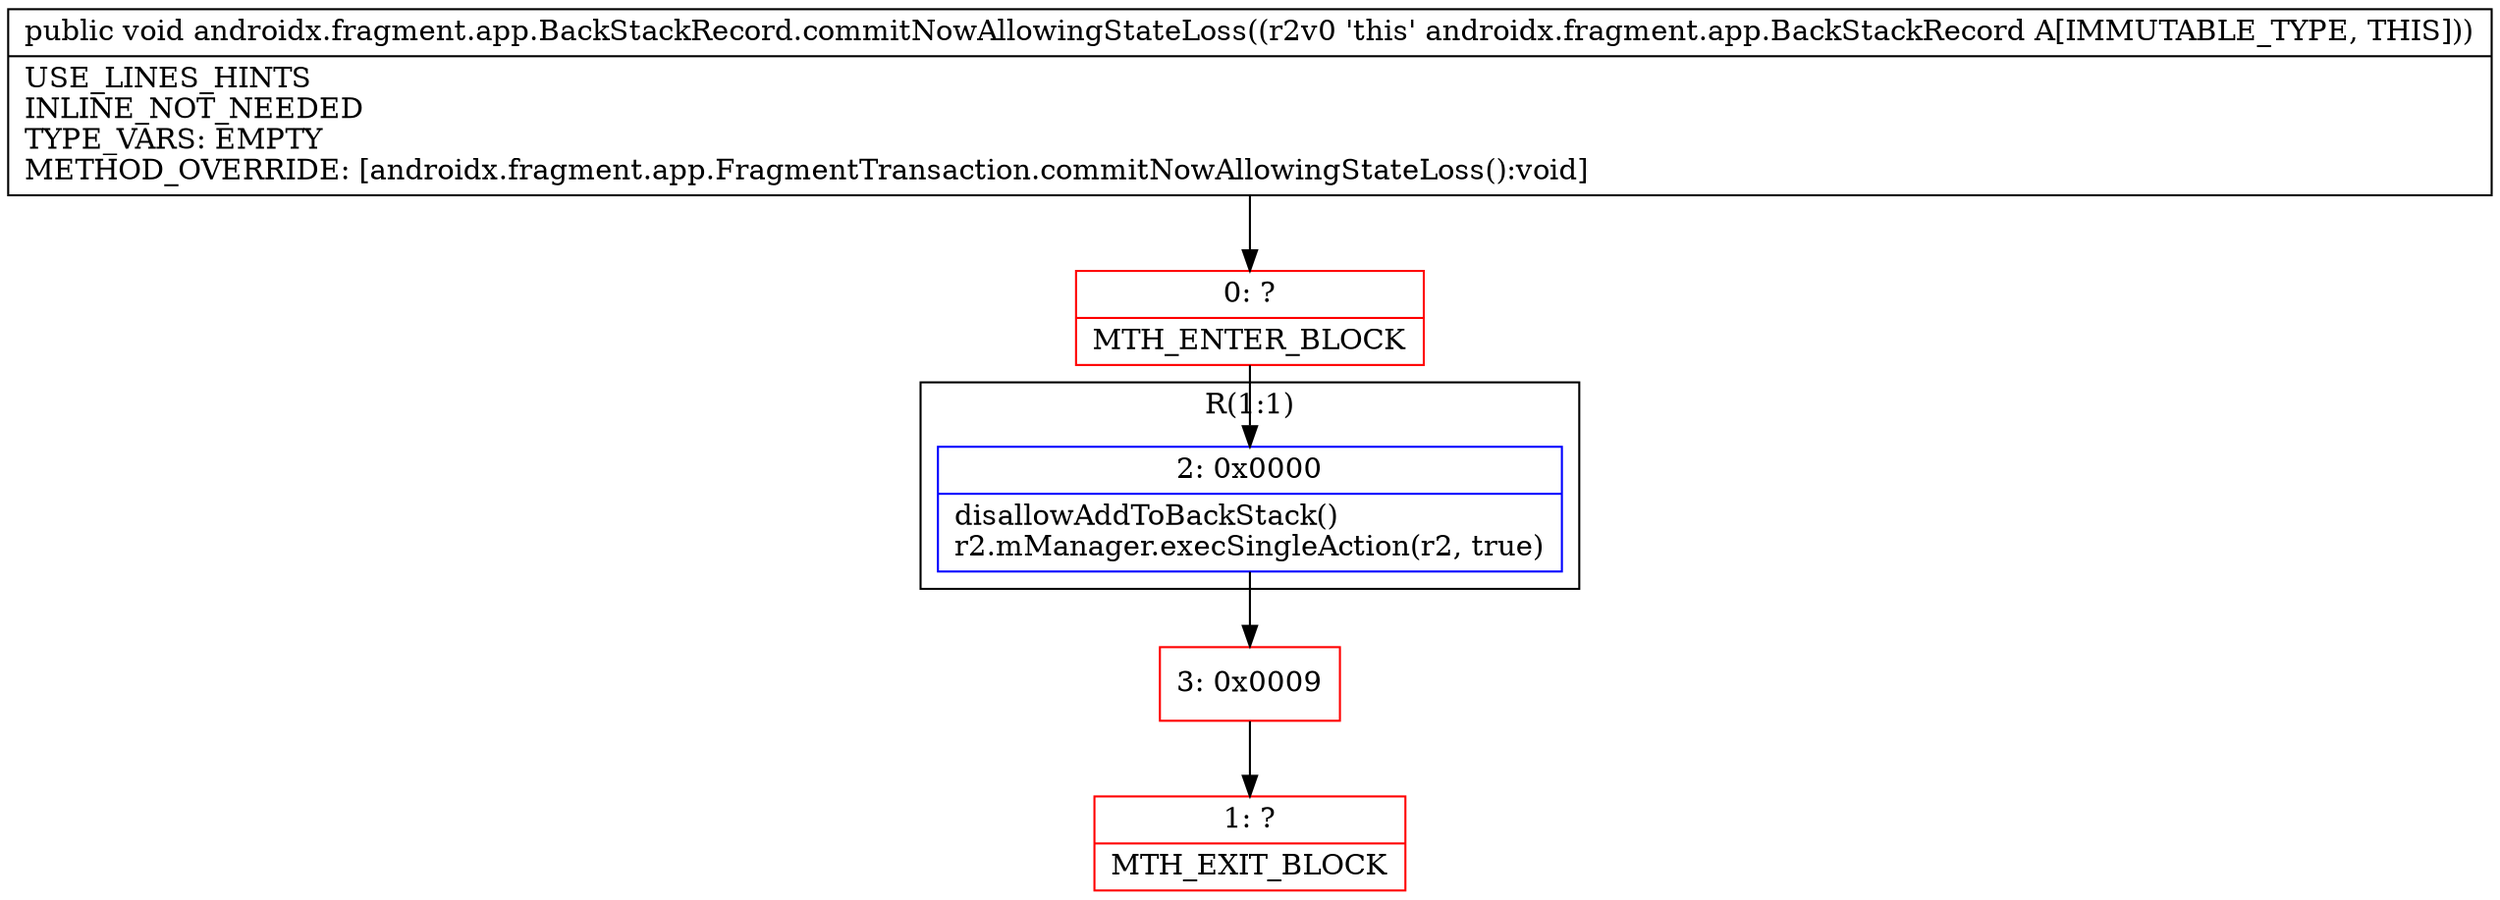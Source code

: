 digraph "CFG forandroidx.fragment.app.BackStackRecord.commitNowAllowingStateLoss()V" {
subgraph cluster_Region_1062091365 {
label = "R(1:1)";
node [shape=record,color=blue];
Node_2 [shape=record,label="{2\:\ 0x0000|disallowAddToBackStack()\lr2.mManager.execSingleAction(r2, true)\l}"];
}
Node_0 [shape=record,color=red,label="{0\:\ ?|MTH_ENTER_BLOCK\l}"];
Node_3 [shape=record,color=red,label="{3\:\ 0x0009}"];
Node_1 [shape=record,color=red,label="{1\:\ ?|MTH_EXIT_BLOCK\l}"];
MethodNode[shape=record,label="{public void androidx.fragment.app.BackStackRecord.commitNowAllowingStateLoss((r2v0 'this' androidx.fragment.app.BackStackRecord A[IMMUTABLE_TYPE, THIS]))  | USE_LINES_HINTS\lINLINE_NOT_NEEDED\lTYPE_VARS: EMPTY\lMETHOD_OVERRIDE: [androidx.fragment.app.FragmentTransaction.commitNowAllowingStateLoss():void]\l}"];
MethodNode -> Node_0;Node_2 -> Node_3;
Node_0 -> Node_2;
Node_3 -> Node_1;
}

